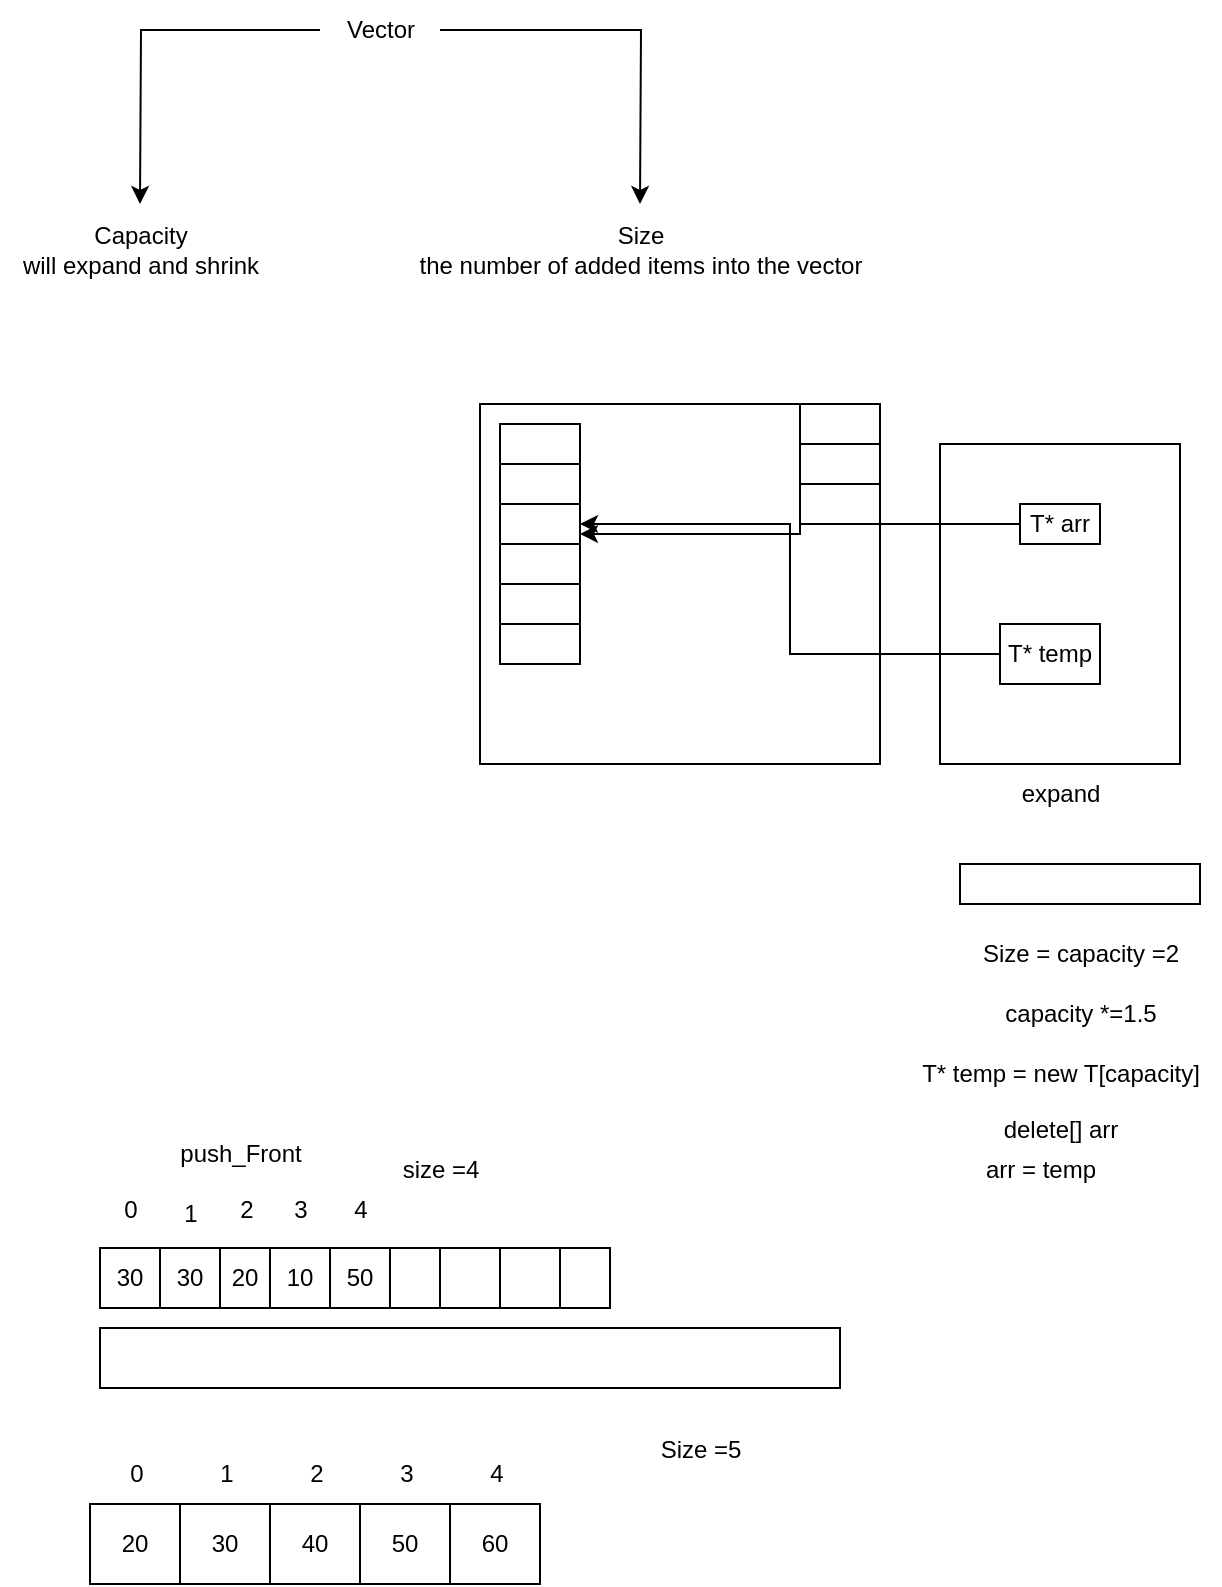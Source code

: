 <mxfile version="21.5.0" type="github">
  <diagram name="Page-1" id="Q6f22R8F6N8IsQor1yqz">
    <mxGraphModel dx="411" dy="259" grid="1" gridSize="10" guides="1" tooltips="1" connect="1" arrows="1" fold="1" page="1" pageScale="1" pageWidth="850" pageHeight="1100" math="0" shadow="0">
      <root>
        <mxCell id="0" />
        <mxCell id="1" parent="0" />
        <mxCell id="RIfJ0spfAnM9y2DhESxK-2" style="edgeStyle=orthogonalEdgeStyle;rounded=0;orthogonalLoop=1;jettySize=auto;html=1;" edge="1" parent="1" source="RIfJ0spfAnM9y2DhESxK-1">
          <mxGeometry relative="1" as="geometry">
            <mxPoint x="120" y="190" as="targetPoint" />
          </mxGeometry>
        </mxCell>
        <mxCell id="RIfJ0spfAnM9y2DhESxK-4" style="edgeStyle=orthogonalEdgeStyle;rounded=0;orthogonalLoop=1;jettySize=auto;html=1;" edge="1" parent="1" source="RIfJ0spfAnM9y2DhESxK-1">
          <mxGeometry relative="1" as="geometry">
            <mxPoint x="370" y="190" as="targetPoint" />
          </mxGeometry>
        </mxCell>
        <mxCell id="RIfJ0spfAnM9y2DhESxK-1" value="Vector" style="text;html=1;align=center;verticalAlign=middle;resizable=0;points=[];autosize=1;strokeColor=none;fillColor=none;" vertex="1" parent="1">
          <mxGeometry x="210" y="88" width="60" height="30" as="geometry" />
        </mxCell>
        <mxCell id="RIfJ0spfAnM9y2DhESxK-3" value="Capacity&lt;br&gt;will expand and shrink" style="text;html=1;align=center;verticalAlign=middle;resizable=0;points=[];autosize=1;strokeColor=none;fillColor=none;" vertex="1" parent="1">
          <mxGeometry x="50" y="193" width="140" height="40" as="geometry" />
        </mxCell>
        <mxCell id="RIfJ0spfAnM9y2DhESxK-5" value="Size&lt;br&gt;the number of added items into the vector" style="text;html=1;align=center;verticalAlign=middle;resizable=0;points=[];autosize=1;strokeColor=none;fillColor=none;" vertex="1" parent="1">
          <mxGeometry x="250" y="193" width="240" height="40" as="geometry" />
        </mxCell>
        <mxCell id="RIfJ0spfAnM9y2DhESxK-8" value="push_Front" style="text;html=1;align=center;verticalAlign=middle;resizable=0;points=[];autosize=1;strokeColor=none;fillColor=none;" vertex="1" parent="1">
          <mxGeometry x="130" y="650" width="80" height="30" as="geometry" />
        </mxCell>
        <mxCell id="RIfJ0spfAnM9y2DhESxK-9" value="30" style="whiteSpace=wrap;html=1;" vertex="1" parent="1">
          <mxGeometry x="100" y="712" width="30" height="30" as="geometry" />
        </mxCell>
        <mxCell id="RIfJ0spfAnM9y2DhESxK-12" value="" style="whiteSpace=wrap;html=1;" vertex="1" parent="1">
          <mxGeometry x="100" y="752" width="370" height="30" as="geometry" />
        </mxCell>
        <mxCell id="RIfJ0spfAnM9y2DhESxK-14" value="expand" style="text;html=1;align=center;verticalAlign=middle;resizable=0;points=[];autosize=1;strokeColor=none;fillColor=none;" vertex="1" parent="1">
          <mxGeometry x="550" y="470" width="60" height="30" as="geometry" />
        </mxCell>
        <mxCell id="RIfJ0spfAnM9y2DhESxK-15" value="" style="rounded=0;whiteSpace=wrap;html=1;" vertex="1" parent="1">
          <mxGeometry x="530" y="520" width="120" height="20" as="geometry" />
        </mxCell>
        <mxCell id="RIfJ0spfAnM9y2DhESxK-16" value="Size = capacity =2" style="text;html=1;align=center;verticalAlign=middle;resizable=0;points=[];autosize=1;strokeColor=none;fillColor=none;" vertex="1" parent="1">
          <mxGeometry x="530" y="550" width="120" height="30" as="geometry" />
        </mxCell>
        <mxCell id="RIfJ0spfAnM9y2DhESxK-17" value="capacity *=1.5" style="text;html=1;align=center;verticalAlign=middle;resizable=0;points=[];autosize=1;strokeColor=none;fillColor=none;" vertex="1" parent="1">
          <mxGeometry x="540" y="580" width="100" height="30" as="geometry" />
        </mxCell>
        <mxCell id="RIfJ0spfAnM9y2DhESxK-18" value="T* temp = new T[capacity]" style="text;html=1;align=center;verticalAlign=middle;resizable=0;points=[];autosize=1;strokeColor=none;fillColor=none;" vertex="1" parent="1">
          <mxGeometry x="500" y="610" width="160" height="30" as="geometry" />
        </mxCell>
        <mxCell id="RIfJ0spfAnM9y2DhESxK-19" value="" style="rounded=0;whiteSpace=wrap;html=1;" vertex="1" parent="1">
          <mxGeometry x="290" y="290" width="200" height="180" as="geometry" />
        </mxCell>
        <mxCell id="RIfJ0spfAnM9y2DhESxK-20" value="" style="rounded=0;whiteSpace=wrap;html=1;" vertex="1" parent="1">
          <mxGeometry x="520" y="310" width="120" height="160" as="geometry" />
        </mxCell>
        <mxCell id="RIfJ0spfAnM9y2DhESxK-21" value="" style="rounded=0;whiteSpace=wrap;html=1;" vertex="1" parent="1">
          <mxGeometry x="450" y="290" width="40" height="20" as="geometry" />
        </mxCell>
        <mxCell id="RIfJ0spfAnM9y2DhESxK-22" value="" style="rounded=0;whiteSpace=wrap;html=1;" vertex="1" parent="1">
          <mxGeometry x="450" y="310" width="40" height="20" as="geometry" />
        </mxCell>
        <mxCell id="RIfJ0spfAnM9y2DhESxK-23" value="" style="rounded=0;whiteSpace=wrap;html=1;" vertex="1" parent="1">
          <mxGeometry x="450" y="330" width="40" height="20" as="geometry" />
        </mxCell>
        <mxCell id="RIfJ0spfAnM9y2DhESxK-25" value="" style="rounded=0;whiteSpace=wrap;html=1;" vertex="1" parent="1">
          <mxGeometry x="300" y="340" width="40" height="20" as="geometry" />
        </mxCell>
        <mxCell id="RIfJ0spfAnM9y2DhESxK-26" value="" style="rounded=0;whiteSpace=wrap;html=1;" vertex="1" parent="1">
          <mxGeometry x="300" y="300" width="40" height="20" as="geometry" />
        </mxCell>
        <mxCell id="RIfJ0spfAnM9y2DhESxK-28" value="" style="rounded=0;whiteSpace=wrap;html=1;" vertex="1" parent="1">
          <mxGeometry x="300" y="320" width="40" height="20" as="geometry" />
        </mxCell>
        <mxCell id="RIfJ0spfAnM9y2DhESxK-29" value="" style="rounded=0;whiteSpace=wrap;html=1;" vertex="1" parent="1">
          <mxGeometry x="300" y="300" width="40" height="20" as="geometry" />
        </mxCell>
        <mxCell id="RIfJ0spfAnM9y2DhESxK-30" value="" style="rounded=0;whiteSpace=wrap;html=1;" vertex="1" parent="1">
          <mxGeometry x="300" y="320" width="40" height="20" as="geometry" />
        </mxCell>
        <mxCell id="RIfJ0spfAnM9y2DhESxK-31" value="" style="rounded=0;whiteSpace=wrap;html=1;" vertex="1" parent="1">
          <mxGeometry x="300" y="400" width="40" height="20" as="geometry" />
        </mxCell>
        <mxCell id="RIfJ0spfAnM9y2DhESxK-32" value="" style="rounded=0;whiteSpace=wrap;html=1;" vertex="1" parent="1">
          <mxGeometry x="300" y="360" width="40" height="20" as="geometry" />
        </mxCell>
        <mxCell id="RIfJ0spfAnM9y2DhESxK-33" value="" style="rounded=0;whiteSpace=wrap;html=1;" vertex="1" parent="1">
          <mxGeometry x="300" y="380" width="40" height="20" as="geometry" />
        </mxCell>
        <mxCell id="RIfJ0spfAnM9y2DhESxK-39" style="edgeStyle=orthogonalEdgeStyle;rounded=0;orthogonalLoop=1;jettySize=auto;html=1;entryX=1;entryY=0.75;entryDx=0;entryDy=0;" edge="1" parent="1" source="RIfJ0spfAnM9y2DhESxK-34" target="RIfJ0spfAnM9y2DhESxK-25">
          <mxGeometry relative="1" as="geometry" />
        </mxCell>
        <mxCell id="RIfJ0spfAnM9y2DhESxK-34" value="T* arr" style="rounded=0;whiteSpace=wrap;html=1;fillColor=none;" vertex="1" parent="1">
          <mxGeometry x="560" y="340" width="40" height="20" as="geometry" />
        </mxCell>
        <mxCell id="RIfJ0spfAnM9y2DhESxK-37" style="edgeStyle=orthogonalEdgeStyle;rounded=0;orthogonalLoop=1;jettySize=auto;html=1;entryX=1;entryY=0.5;entryDx=0;entryDy=0;" edge="1" parent="1" source="RIfJ0spfAnM9y2DhESxK-36" target="RIfJ0spfAnM9y2DhESxK-25">
          <mxGeometry relative="1" as="geometry" />
        </mxCell>
        <mxCell id="RIfJ0spfAnM9y2DhESxK-36" value="T* temp" style="rounded=0;whiteSpace=wrap;html=1;fillColor=none;" vertex="1" parent="1">
          <mxGeometry x="550" y="400" width="50" height="30" as="geometry" />
        </mxCell>
        <mxCell id="RIfJ0spfAnM9y2DhESxK-38" value="delete[] arr&lt;br&gt;" style="text;html=1;align=center;verticalAlign=middle;resizable=0;points=[];autosize=1;strokeColor=none;fillColor=none;" vertex="1" parent="1">
          <mxGeometry x="540" y="638" width="80" height="30" as="geometry" />
        </mxCell>
        <mxCell id="RIfJ0spfAnM9y2DhESxK-40" value="arr = temp" style="text;html=1;align=center;verticalAlign=middle;resizable=0;points=[];autosize=1;strokeColor=none;fillColor=none;" vertex="1" parent="1">
          <mxGeometry x="530" y="658" width="80" height="30" as="geometry" />
        </mxCell>
        <mxCell id="RIfJ0spfAnM9y2DhESxK-43" value="1" style="text;html=1;align=center;verticalAlign=middle;resizable=0;points=[];autosize=1;strokeColor=none;fillColor=none;" vertex="1" parent="1">
          <mxGeometry x="130" y="680" width="30" height="30" as="geometry" />
        </mxCell>
        <mxCell id="RIfJ0spfAnM9y2DhESxK-44" value="30" style="whiteSpace=wrap;html=1;" vertex="1" parent="1">
          <mxGeometry x="130" y="712" width="30" height="30" as="geometry" />
        </mxCell>
        <mxCell id="RIfJ0spfAnM9y2DhESxK-45" value="20" style="whiteSpace=wrap;html=1;" vertex="1" parent="1">
          <mxGeometry x="160" y="712" width="25" height="30" as="geometry" />
        </mxCell>
        <mxCell id="RIfJ0spfAnM9y2DhESxK-46" value="10" style="whiteSpace=wrap;html=1;" vertex="1" parent="1">
          <mxGeometry x="185" y="712" width="30" height="30" as="geometry" />
        </mxCell>
        <mxCell id="RIfJ0spfAnM9y2DhESxK-47" value="50" style="whiteSpace=wrap;html=1;" vertex="1" parent="1">
          <mxGeometry x="215" y="712" width="30" height="30" as="geometry" />
        </mxCell>
        <mxCell id="RIfJ0spfAnM9y2DhESxK-48" value="" style="whiteSpace=wrap;html=1;" vertex="1" parent="1">
          <mxGeometry x="245" y="712" width="25" height="30" as="geometry" />
        </mxCell>
        <mxCell id="RIfJ0spfAnM9y2DhESxK-49" value="" style="whiteSpace=wrap;html=1;" vertex="1" parent="1">
          <mxGeometry x="270" y="712" width="30" height="30" as="geometry" />
        </mxCell>
        <mxCell id="RIfJ0spfAnM9y2DhESxK-50" value="" style="whiteSpace=wrap;html=1;" vertex="1" parent="1">
          <mxGeometry x="300" y="712" width="30" height="30" as="geometry" />
        </mxCell>
        <mxCell id="RIfJ0spfAnM9y2DhESxK-51" value="" style="whiteSpace=wrap;html=1;" vertex="1" parent="1">
          <mxGeometry x="330" y="712" width="25" height="30" as="geometry" />
        </mxCell>
        <mxCell id="RIfJ0spfAnM9y2DhESxK-52" value="0" style="text;html=1;align=center;verticalAlign=middle;resizable=0;points=[];autosize=1;strokeColor=none;fillColor=none;" vertex="1" parent="1">
          <mxGeometry x="100" y="678" width="30" height="30" as="geometry" />
        </mxCell>
        <mxCell id="RIfJ0spfAnM9y2DhESxK-56" value="2" style="text;html=1;align=center;verticalAlign=middle;resizable=0;points=[];autosize=1;strokeColor=none;fillColor=none;" vertex="1" parent="1">
          <mxGeometry x="157.5" y="678" width="30" height="30" as="geometry" />
        </mxCell>
        <mxCell id="RIfJ0spfAnM9y2DhESxK-57" value="3" style="text;html=1;align=center;verticalAlign=middle;resizable=0;points=[];autosize=1;strokeColor=none;fillColor=none;" vertex="1" parent="1">
          <mxGeometry x="185" y="678" width="30" height="30" as="geometry" />
        </mxCell>
        <mxCell id="RIfJ0spfAnM9y2DhESxK-58" value="size =4" style="text;html=1;align=center;verticalAlign=middle;resizable=0;points=[];autosize=1;strokeColor=none;fillColor=none;" vertex="1" parent="1">
          <mxGeometry x="240" y="658" width="60" height="30" as="geometry" />
        </mxCell>
        <mxCell id="RIfJ0spfAnM9y2DhESxK-59" value="4" style="text;html=1;align=center;verticalAlign=middle;resizable=0;points=[];autosize=1;strokeColor=none;fillColor=none;" vertex="1" parent="1">
          <mxGeometry x="215" y="678" width="30" height="30" as="geometry" />
        </mxCell>
        <mxCell id="RIfJ0spfAnM9y2DhESxK-60" value="20" style="rounded=0;whiteSpace=wrap;html=1;" vertex="1" parent="1">
          <mxGeometry x="95" y="840" width="45" height="40" as="geometry" />
        </mxCell>
        <mxCell id="RIfJ0spfAnM9y2DhESxK-61" value="30" style="rounded=0;whiteSpace=wrap;html=1;" vertex="1" parent="1">
          <mxGeometry x="140" y="840" width="45" height="40" as="geometry" />
        </mxCell>
        <mxCell id="RIfJ0spfAnM9y2DhESxK-63" value="40" style="rounded=0;whiteSpace=wrap;html=1;" vertex="1" parent="1">
          <mxGeometry x="185" y="840" width="45" height="40" as="geometry" />
        </mxCell>
        <mxCell id="RIfJ0spfAnM9y2DhESxK-64" value="50" style="rounded=0;whiteSpace=wrap;html=1;" vertex="1" parent="1">
          <mxGeometry x="230" y="840" width="45" height="40" as="geometry" />
        </mxCell>
        <mxCell id="RIfJ0spfAnM9y2DhESxK-66" value="60" style="rounded=0;whiteSpace=wrap;html=1;" vertex="1" parent="1">
          <mxGeometry x="275" y="840" width="45" height="40" as="geometry" />
        </mxCell>
        <mxCell id="RIfJ0spfAnM9y2DhESxK-71" value="0" style="text;html=1;align=center;verticalAlign=middle;resizable=0;points=[];autosize=1;strokeColor=none;fillColor=none;" vertex="1" parent="1">
          <mxGeometry x="102.5" y="810" width="30" height="30" as="geometry" />
        </mxCell>
        <mxCell id="RIfJ0spfAnM9y2DhESxK-72" value="1" style="text;html=1;align=center;verticalAlign=middle;resizable=0;points=[];autosize=1;strokeColor=none;fillColor=none;" vertex="1" parent="1">
          <mxGeometry x="147.5" y="810" width="30" height="30" as="geometry" />
        </mxCell>
        <mxCell id="RIfJ0spfAnM9y2DhESxK-73" value="2" style="text;html=1;align=center;verticalAlign=middle;resizable=0;points=[];autosize=1;strokeColor=none;fillColor=none;" vertex="1" parent="1">
          <mxGeometry x="192.5" y="810" width="30" height="30" as="geometry" />
        </mxCell>
        <mxCell id="RIfJ0spfAnM9y2DhESxK-74" value="3" style="text;html=1;align=center;verticalAlign=middle;resizable=0;points=[];autosize=1;strokeColor=none;fillColor=none;" vertex="1" parent="1">
          <mxGeometry x="237.5" y="810" width="30" height="30" as="geometry" />
        </mxCell>
        <mxCell id="RIfJ0spfAnM9y2DhESxK-76" value="Size =5" style="text;html=1;align=center;verticalAlign=middle;resizable=0;points=[];autosize=1;strokeColor=none;fillColor=none;" vertex="1" parent="1">
          <mxGeometry x="370" y="798" width="60" height="30" as="geometry" />
        </mxCell>
        <mxCell id="RIfJ0spfAnM9y2DhESxK-78" value="4" style="text;html=1;align=center;verticalAlign=middle;resizable=0;points=[];autosize=1;strokeColor=none;fillColor=none;" vertex="1" parent="1">
          <mxGeometry x="282.5" y="810" width="30" height="30" as="geometry" />
        </mxCell>
      </root>
    </mxGraphModel>
  </diagram>
</mxfile>
